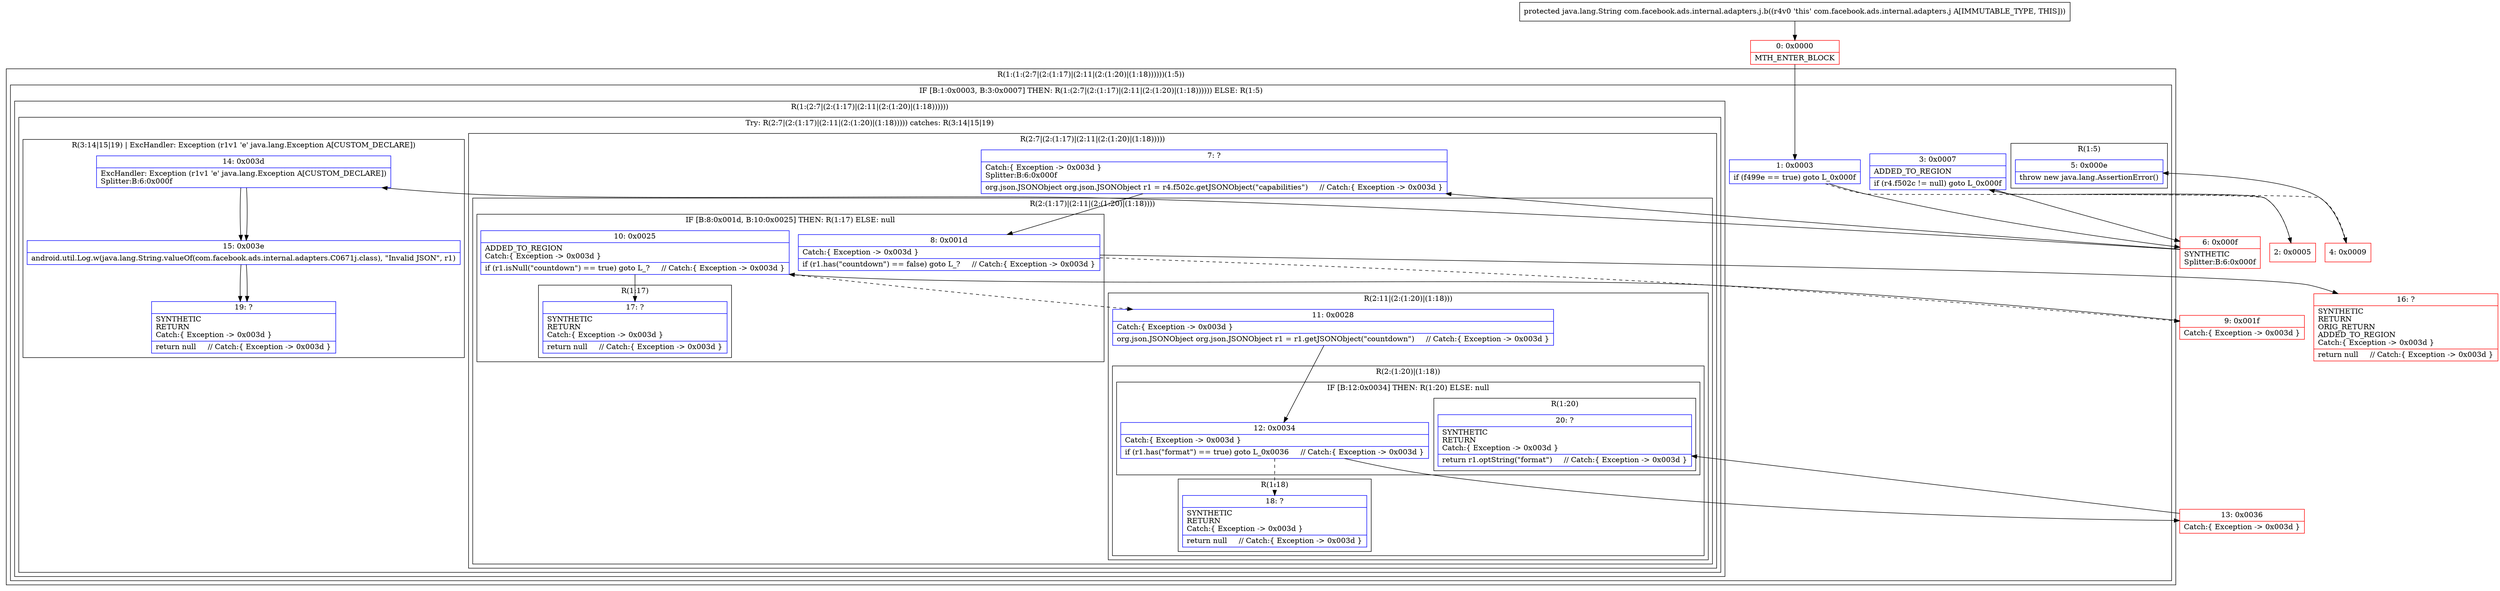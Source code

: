 digraph "CFG forcom.facebook.ads.internal.adapters.j.b()Ljava\/lang\/String;" {
subgraph cluster_Region_1114157105 {
label = "R(1:(1:(2:7|(2:(1:17)|(2:11|(2:(1:20)|(1:18))))))(1:5))";
node [shape=record,color=blue];
subgraph cluster_IfRegion_147225456 {
label = "IF [B:1:0x0003, B:3:0x0007] THEN: R(1:(2:7|(2:(1:17)|(2:11|(2:(1:20)|(1:18)))))) ELSE: R(1:5)";
node [shape=record,color=blue];
Node_1 [shape=record,label="{1\:\ 0x0003|if (f499e == true) goto L_0x000f\l}"];
Node_3 [shape=record,label="{3\:\ 0x0007|ADDED_TO_REGION\l|if (r4.f502c != null) goto L_0x000f\l}"];
subgraph cluster_Region_1920183197 {
label = "R(1:(2:7|(2:(1:17)|(2:11|(2:(1:20)|(1:18))))))";
node [shape=record,color=blue];
subgraph cluster_TryCatchRegion_1473702816 {
label = "Try: R(2:7|(2:(1:17)|(2:11|(2:(1:20)|(1:18))))) catches: R(3:14|15|19)";
node [shape=record,color=blue];
subgraph cluster_Region_1500677076 {
label = "R(2:7|(2:(1:17)|(2:11|(2:(1:20)|(1:18)))))";
node [shape=record,color=blue];
Node_7 [shape=record,label="{7\:\ ?|Catch:\{ Exception \-\> 0x003d \}\lSplitter:B:6:0x000f\l|org.json.JSONObject org.json.JSONObject r1 = r4.f502c.getJSONObject(\"capabilities\")     \/\/ Catch:\{ Exception \-\> 0x003d \}\l}"];
subgraph cluster_Region_1354248275 {
label = "R(2:(1:17)|(2:11|(2:(1:20)|(1:18))))";
node [shape=record,color=blue];
subgraph cluster_IfRegion_1875774363 {
label = "IF [B:8:0x001d, B:10:0x0025] THEN: R(1:17) ELSE: null";
node [shape=record,color=blue];
Node_8 [shape=record,label="{8\:\ 0x001d|Catch:\{ Exception \-\> 0x003d \}\l|if (r1.has(\"countdown\") == false) goto L_?     \/\/ Catch:\{ Exception \-\> 0x003d \}\l}"];
Node_10 [shape=record,label="{10\:\ 0x0025|ADDED_TO_REGION\lCatch:\{ Exception \-\> 0x003d \}\l|if (r1.isNull(\"countdown\") == true) goto L_?     \/\/ Catch:\{ Exception \-\> 0x003d \}\l}"];
subgraph cluster_Region_1797180623 {
label = "R(1:17)";
node [shape=record,color=blue];
Node_17 [shape=record,label="{17\:\ ?|SYNTHETIC\lRETURN\lCatch:\{ Exception \-\> 0x003d \}\l|return null     \/\/ Catch:\{ Exception \-\> 0x003d \}\l}"];
}
}
subgraph cluster_Region_2002451046 {
label = "R(2:11|(2:(1:20)|(1:18)))";
node [shape=record,color=blue];
Node_11 [shape=record,label="{11\:\ 0x0028|Catch:\{ Exception \-\> 0x003d \}\l|org.json.JSONObject org.json.JSONObject r1 = r1.getJSONObject(\"countdown\")     \/\/ Catch:\{ Exception \-\> 0x003d \}\l}"];
subgraph cluster_Region_73313650 {
label = "R(2:(1:20)|(1:18))";
node [shape=record,color=blue];
subgraph cluster_IfRegion_2068819521 {
label = "IF [B:12:0x0034] THEN: R(1:20) ELSE: null";
node [shape=record,color=blue];
Node_12 [shape=record,label="{12\:\ 0x0034|Catch:\{ Exception \-\> 0x003d \}\l|if (r1.has(\"format\") == true) goto L_0x0036     \/\/ Catch:\{ Exception \-\> 0x003d \}\l}"];
subgraph cluster_Region_921632479 {
label = "R(1:20)";
node [shape=record,color=blue];
Node_20 [shape=record,label="{20\:\ ?|SYNTHETIC\lRETURN\lCatch:\{ Exception \-\> 0x003d \}\l|return r1.optString(\"format\")     \/\/ Catch:\{ Exception \-\> 0x003d \}\l}"];
}
}
subgraph cluster_Region_1681247666 {
label = "R(1:18)";
node [shape=record,color=blue];
Node_18 [shape=record,label="{18\:\ ?|SYNTHETIC\lRETURN\lCatch:\{ Exception \-\> 0x003d \}\l|return null     \/\/ Catch:\{ Exception \-\> 0x003d \}\l}"];
}
}
}
}
}
subgraph cluster_Region_1964917711 {
label = "R(3:14|15|19) | ExcHandler: Exception (r1v1 'e' java.lang.Exception A[CUSTOM_DECLARE])\l";
node [shape=record,color=blue];
Node_14 [shape=record,label="{14\:\ 0x003d|ExcHandler: Exception (r1v1 'e' java.lang.Exception A[CUSTOM_DECLARE])\lSplitter:B:6:0x000f\l}"];
Node_15 [shape=record,label="{15\:\ 0x003e|android.util.Log.w(java.lang.String.valueOf(com.facebook.ads.internal.adapters.C0671j.class), \"Invalid JSON\", r1)\l}"];
Node_19 [shape=record,label="{19\:\ ?|SYNTHETIC\lRETURN\lCatch:\{ Exception \-\> 0x003d \}\l|return null     \/\/ Catch:\{ Exception \-\> 0x003d \}\l}"];
}
}
}
subgraph cluster_Region_1761317143 {
label = "R(1:5)";
node [shape=record,color=blue];
Node_5 [shape=record,label="{5\:\ 0x000e|throw new java.lang.AssertionError()\l}"];
}
}
}
subgraph cluster_Region_1964917711 {
label = "R(3:14|15|19) | ExcHandler: Exception (r1v1 'e' java.lang.Exception A[CUSTOM_DECLARE])\l";
node [shape=record,color=blue];
Node_14 [shape=record,label="{14\:\ 0x003d|ExcHandler: Exception (r1v1 'e' java.lang.Exception A[CUSTOM_DECLARE])\lSplitter:B:6:0x000f\l}"];
Node_15 [shape=record,label="{15\:\ 0x003e|android.util.Log.w(java.lang.String.valueOf(com.facebook.ads.internal.adapters.C0671j.class), \"Invalid JSON\", r1)\l}"];
Node_19 [shape=record,label="{19\:\ ?|SYNTHETIC\lRETURN\lCatch:\{ Exception \-\> 0x003d \}\l|return null     \/\/ Catch:\{ Exception \-\> 0x003d \}\l}"];
}
Node_0 [shape=record,color=red,label="{0\:\ 0x0000|MTH_ENTER_BLOCK\l}"];
Node_2 [shape=record,color=red,label="{2\:\ 0x0005}"];
Node_4 [shape=record,color=red,label="{4\:\ 0x0009}"];
Node_6 [shape=record,color=red,label="{6\:\ 0x000f|SYNTHETIC\lSplitter:B:6:0x000f\l}"];
Node_9 [shape=record,color=red,label="{9\:\ 0x001f|Catch:\{ Exception \-\> 0x003d \}\l}"];
Node_13 [shape=record,color=red,label="{13\:\ 0x0036|Catch:\{ Exception \-\> 0x003d \}\l}"];
Node_16 [shape=record,color=red,label="{16\:\ ?|SYNTHETIC\lRETURN\lORIG_RETURN\lADDED_TO_REGION\lCatch:\{ Exception \-\> 0x003d \}\l|return null     \/\/ Catch:\{ Exception \-\> 0x003d \}\l}"];
MethodNode[shape=record,label="{protected java.lang.String com.facebook.ads.internal.adapters.j.b((r4v0 'this' com.facebook.ads.internal.adapters.j A[IMMUTABLE_TYPE, THIS])) }"];
MethodNode -> Node_0;
Node_1 -> Node_2[style=dashed];
Node_1 -> Node_6;
Node_3 -> Node_4[style=dashed];
Node_3 -> Node_6;
Node_7 -> Node_8;
Node_8 -> Node_9[style=dashed];
Node_8 -> Node_16;
Node_10 -> Node_11[style=dashed];
Node_10 -> Node_17;
Node_11 -> Node_12;
Node_12 -> Node_13;
Node_12 -> Node_18[style=dashed];
Node_14 -> Node_15;
Node_15 -> Node_19;
Node_14 -> Node_15;
Node_15 -> Node_19;
Node_0 -> Node_1;
Node_2 -> Node_3;
Node_4 -> Node_5;
Node_6 -> Node_7;
Node_6 -> Node_14;
Node_9 -> Node_10;
Node_13 -> Node_20;
}

